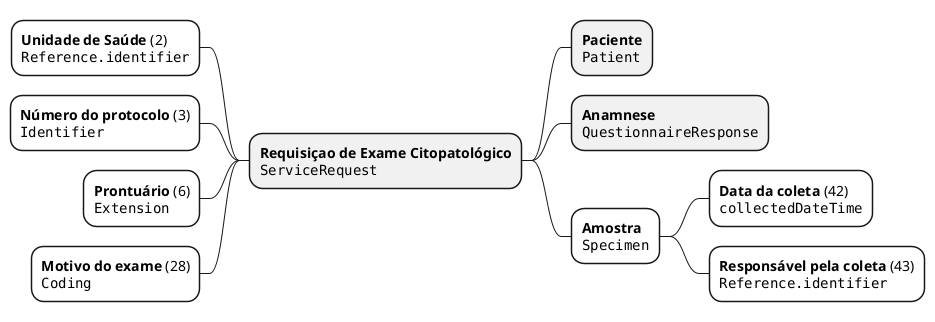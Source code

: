@startmindmap requisicao

+ **Requisiçao de Exame Citopatológico**\n""ServiceRequest""
--[#White] **Unidade de Saúde** (2)\n""Reference.identifier""
--[#White] **Número do protocolo** (3)\n""Identifier""
--[#White] **Prontuário** (6)\n""Extension""
--[#White] **Motivo do exame** (28)\n""Coding""
++ **Paciente**\n""Patient""
++ **Anamnese**\n""QuestionnaireResponse""
++[#White] **Amostra**\n""Specimen""
+++[#White] **Data da coleta** (42)\n""collectedDateTime""
+++[#White] **Responsável pela coleta** (43)\n""Reference.identifier""

@enduml
